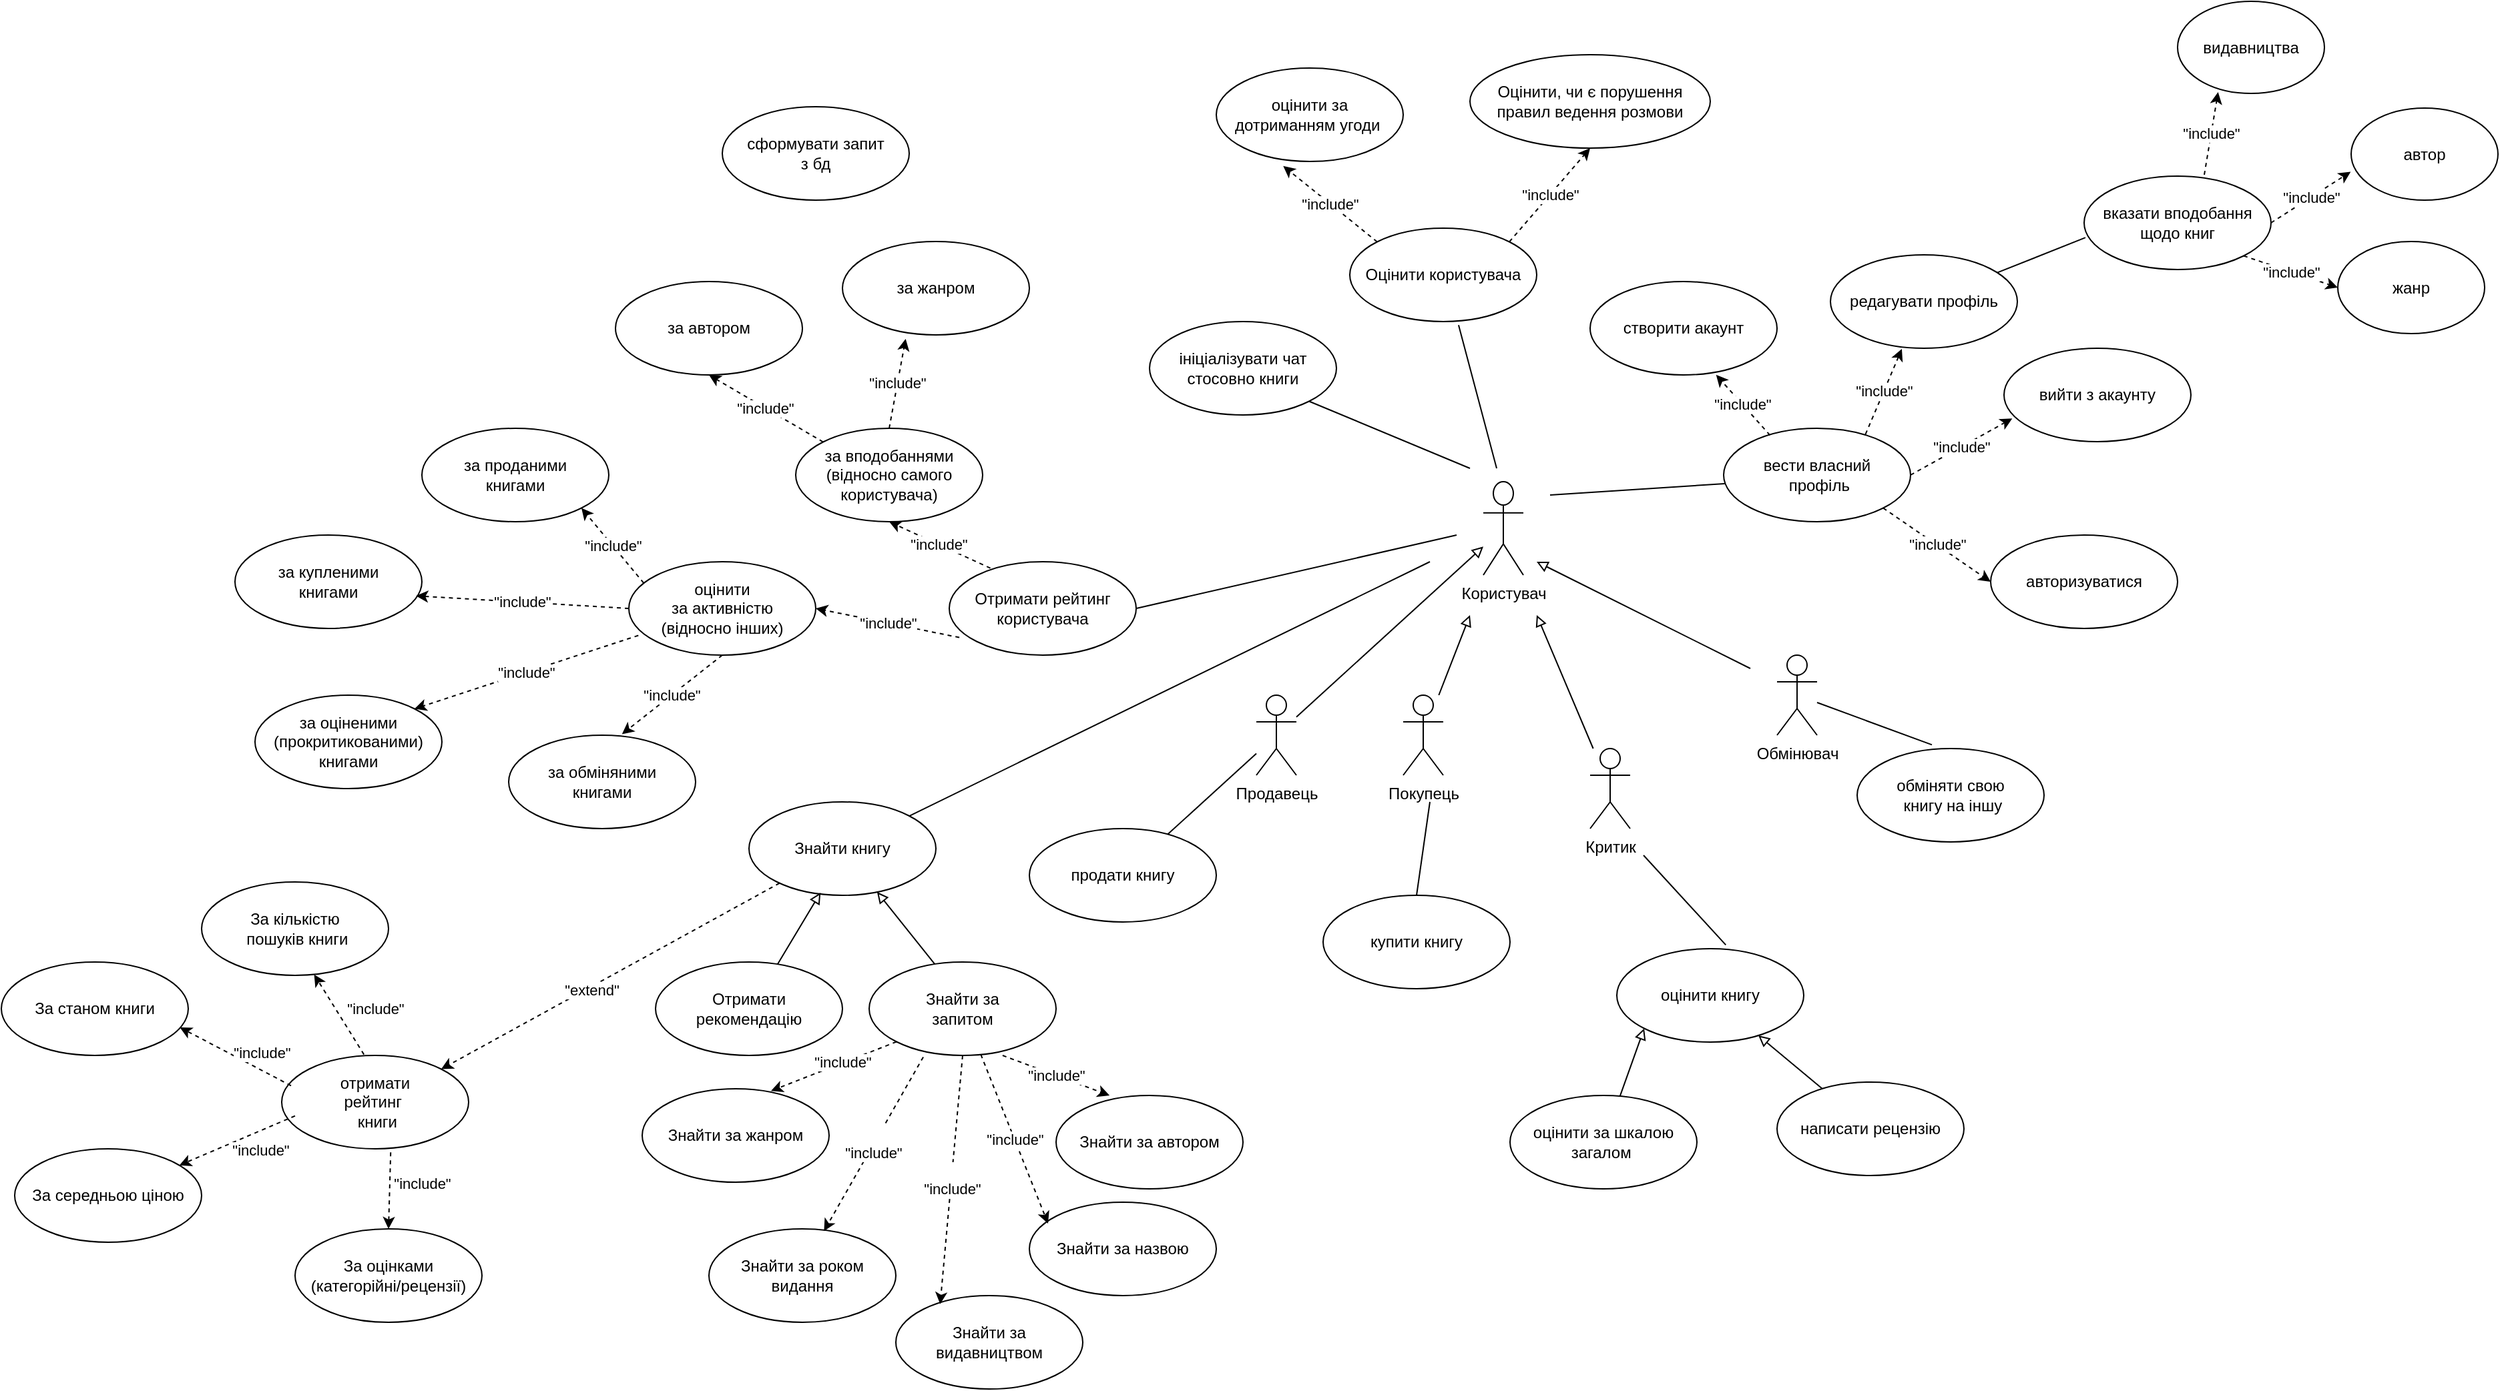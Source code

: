 <mxfile version="22.0.4" type="github">
  <diagram name="Page-1" id="PlRaamHKNmshIAI-MbCV">
    <mxGraphModel dx="2400" dy="1461" grid="1" gridSize="10" guides="1" tooltips="1" connect="1" arrows="1" fold="1" page="1" pageScale="1" pageWidth="850" pageHeight="1100" math="0" shadow="0">
      <root>
        <mxCell id="0" />
        <mxCell id="1" parent="0" />
        <mxCell id="7-uCfjUR-_uSP8bJXize-2" value="Користувач" style="shape=umlActor;verticalLabelPosition=bottom;verticalAlign=top;html=1;" parent="1" vertex="1">
          <mxGeometry x="230" y="130" width="30" height="70" as="geometry" />
        </mxCell>
        <mxCell id="7-uCfjUR-_uSP8bJXize-10" style="rounded=0;orthogonalLoop=1;jettySize=auto;html=1;endArrow=block;endFill=0;" parent="1" source="7-uCfjUR-_uSP8bJXize-3" target="7-uCfjUR-_uSP8bJXize-2" edge="1">
          <mxGeometry relative="1" as="geometry" />
        </mxCell>
        <mxCell id="7-uCfjUR-_uSP8bJXize-3" value="Продавець" style="shape=umlActor;verticalLabelPosition=bottom;verticalAlign=top;html=1;" parent="1" vertex="1">
          <mxGeometry x="60" y="290" width="30" height="60" as="geometry" />
        </mxCell>
        <mxCell id="7-uCfjUR-_uSP8bJXize-11" style="rounded=0;orthogonalLoop=1;jettySize=auto;html=1;endArrow=block;endFill=0;" parent="1" source="7-uCfjUR-_uSP8bJXize-6" edge="1">
          <mxGeometry relative="1" as="geometry">
            <mxPoint x="220" y="230" as="targetPoint" />
          </mxGeometry>
        </mxCell>
        <mxCell id="7-uCfjUR-_uSP8bJXize-6" value="Покупець" style="shape=umlActor;verticalLabelPosition=bottom;verticalAlign=top;html=1;" parent="1" vertex="1">
          <mxGeometry x="170" y="290" width="30" height="60" as="geometry" />
        </mxCell>
        <mxCell id="7-uCfjUR-_uSP8bJXize-12" style="rounded=0;orthogonalLoop=1;jettySize=auto;html=1;endArrow=block;endFill=0;" parent="1" source="7-uCfjUR-_uSP8bJXize-7" edge="1">
          <mxGeometry relative="1" as="geometry">
            <mxPoint x="270" y="230" as="targetPoint" />
          </mxGeometry>
        </mxCell>
        <mxCell id="7-uCfjUR-_uSP8bJXize-7" value="Критик" style="shape=umlActor;verticalLabelPosition=bottom;verticalAlign=top;html=1;" parent="1" vertex="1">
          <mxGeometry x="310" y="330" width="30" height="60" as="geometry" />
        </mxCell>
        <mxCell id="7-uCfjUR-_uSP8bJXize-9" value="Обмінювач" style="shape=umlActor;verticalLabelPosition=bottom;verticalAlign=top;html=1;" parent="1" vertex="1">
          <mxGeometry x="450" y="260" width="30" height="60" as="geometry" />
        </mxCell>
        <mxCell id="7-uCfjUR-_uSP8bJXize-13" style="rounded=0;orthogonalLoop=1;jettySize=auto;html=1;endArrow=block;endFill=0;" parent="1" edge="1">
          <mxGeometry relative="1" as="geometry">
            <mxPoint x="270" y="190" as="targetPoint" />
            <mxPoint x="430" y="270" as="sourcePoint" />
          </mxGeometry>
        </mxCell>
        <mxCell id="7-uCfjUR-_uSP8bJXize-15" value="створити акаунт" style="ellipse;whiteSpace=wrap;html=1;" parent="1" vertex="1">
          <mxGeometry x="310" y="-20" width="140" height="70" as="geometry" />
        </mxCell>
        <mxCell id="7-uCfjUR-_uSP8bJXize-16" value="авторизуватися" style="ellipse;whiteSpace=wrap;html=1;" parent="1" vertex="1">
          <mxGeometry x="610" y="170" width="140" height="70" as="geometry" />
        </mxCell>
        <mxCell id="7-uCfjUR-_uSP8bJXize-17" value="редагувати профіль" style="ellipse;whiteSpace=wrap;html=1;" parent="1" vertex="1">
          <mxGeometry x="490" y="-40" width="140" height="70" as="geometry" />
        </mxCell>
        <mxCell id="7-uCfjUR-_uSP8bJXize-18" value="вийти з акаунту" style="ellipse;whiteSpace=wrap;html=1;" parent="1" vertex="1">
          <mxGeometry x="620" y="30" width="140" height="70" as="geometry" />
        </mxCell>
        <mxCell id="7-uCfjUR-_uSP8bJXize-20" value="продати книгу" style="ellipse;whiteSpace=wrap;html=1;" parent="1" vertex="1">
          <mxGeometry x="-110" y="390" width="140" height="70" as="geometry" />
        </mxCell>
        <mxCell id="7-uCfjUR-_uSP8bJXize-21" value="купити книгу" style="ellipse;whiteSpace=wrap;html=1;" parent="1" vertex="1">
          <mxGeometry x="110" y="440" width="140" height="70" as="geometry" />
        </mxCell>
        <mxCell id="7-uCfjUR-_uSP8bJXize-23" value="оцінити книгу" style="ellipse;whiteSpace=wrap;html=1;" parent="1" vertex="1">
          <mxGeometry x="330" y="480" width="140" height="70" as="geometry" />
        </mxCell>
        <mxCell id="7-uCfjUR-_uSP8bJXize-24" value="Отримати рейтинг користувача" style="ellipse;whiteSpace=wrap;html=1;" parent="1" vertex="1">
          <mxGeometry x="-170" y="190" width="140" height="70" as="geometry" />
        </mxCell>
        <mxCell id="7-uCfjUR-_uSP8bJXize-29" style="rounded=0;orthogonalLoop=1;jettySize=auto;html=1;endArrow=none;endFill=0;entryX=0.019;entryY=0.591;entryDx=0;entryDy=0;entryPerimeter=0;" parent="1" target="BU4Vp2ihJxP2OycMbJh8-43" edge="1">
          <mxGeometry relative="1" as="geometry">
            <mxPoint x="280" y="140" as="sourcePoint" />
            <mxPoint x="454" y="233" as="targetPoint" />
          </mxGeometry>
        </mxCell>
        <mxCell id="7-uCfjUR-_uSP8bJXize-32" style="rounded=0;orthogonalLoop=1;jettySize=auto;html=1;endArrow=none;endFill=0;entryX=0.583;entryY=-0.04;entryDx=0;entryDy=0;entryPerimeter=0;" parent="1" target="7-uCfjUR-_uSP8bJXize-23" edge="1">
          <mxGeometry relative="1" as="geometry">
            <mxPoint x="350" y="410" as="sourcePoint" />
            <mxPoint x="424" y="445" as="targetPoint" />
          </mxGeometry>
        </mxCell>
        <mxCell id="7-uCfjUR-_uSP8bJXize-33" style="rounded=0;orthogonalLoop=1;jettySize=auto;html=1;endArrow=none;endFill=0;entryX=0.5;entryY=0;entryDx=0;entryDy=0;" parent="1" target="7-uCfjUR-_uSP8bJXize-21" edge="1">
          <mxGeometry relative="1" as="geometry">
            <mxPoint x="190" y="370" as="sourcePoint" />
            <mxPoint x="434" y="455" as="targetPoint" />
          </mxGeometry>
        </mxCell>
        <mxCell id="7-uCfjUR-_uSP8bJXize-37" style="rounded=0;orthogonalLoop=1;jettySize=auto;html=1;endArrow=none;endFill=0;" parent="1" source="7-uCfjUR-_uSP8bJXize-3" target="7-uCfjUR-_uSP8bJXize-20" edge="1">
          <mxGeometry relative="1" as="geometry">
            <mxPoint x="320" y="403" as="sourcePoint" />
            <mxPoint x="312" y="547" as="targetPoint" />
          </mxGeometry>
        </mxCell>
        <mxCell id="7-uCfjUR-_uSP8bJXize-39" style="rounded=0;orthogonalLoop=1;jettySize=auto;html=1;endArrow=none;endFill=0;entryX=1;entryY=0.5;entryDx=0;entryDy=0;" parent="1" target="7-uCfjUR-_uSP8bJXize-24" edge="1">
          <mxGeometry relative="1" as="geometry">
            <mxPoint x="210" y="170" as="sourcePoint" />
            <mxPoint x="332" y="567" as="targetPoint" />
          </mxGeometry>
        </mxCell>
        <mxCell id="7-uCfjUR-_uSP8bJXize-40" value="обміняти свою&lt;br&gt;&amp;nbsp;книгу на іншу" style="ellipse;whiteSpace=wrap;html=1;" parent="1" vertex="1">
          <mxGeometry x="510" y="330" width="140" height="70" as="geometry" />
        </mxCell>
        <mxCell id="7-uCfjUR-_uSP8bJXize-41" style="rounded=0;orthogonalLoop=1;jettySize=auto;html=1;endArrow=none;endFill=0;entryX=0.4;entryY=-0.04;entryDx=0;entryDy=0;entryPerimeter=0;" parent="1" source="7-uCfjUR-_uSP8bJXize-9" target="7-uCfjUR-_uSP8bJXize-40" edge="1">
          <mxGeometry relative="1" as="geometry">
            <mxPoint x="620" y="410" as="sourcePoint" />
            <mxPoint x="342" y="577" as="targetPoint" />
          </mxGeometry>
        </mxCell>
        <mxCell id="7-uCfjUR-_uSP8bJXize-42" value="ініціалізувати чат стосовно книги" style="ellipse;whiteSpace=wrap;html=1;" parent="1" vertex="1">
          <mxGeometry x="-20" y="10" width="140" height="70" as="geometry" />
        </mxCell>
        <mxCell id="7-uCfjUR-_uSP8bJXize-43" style="rounded=0;orthogonalLoop=1;jettySize=auto;html=1;endArrow=none;endFill=0;entryX=1;entryY=1;entryDx=0;entryDy=0;" parent="1" target="7-uCfjUR-_uSP8bJXize-42" edge="1">
          <mxGeometry relative="1" as="geometry">
            <mxPoint x="220" y="120" as="sourcePoint" />
            <mxPoint x="352" y="587" as="targetPoint" />
          </mxGeometry>
        </mxCell>
        <mxCell id="BU4Vp2ihJxP2OycMbJh8-3" style="rounded=0;orthogonalLoop=1;jettySize=auto;html=1;entryX=0;entryY=1;entryDx=0;entryDy=0;endArrow=block;endFill=0;" parent="1" source="BU4Vp2ihJxP2OycMbJh8-1" target="7-uCfjUR-_uSP8bJXize-23" edge="1">
          <mxGeometry relative="1" as="geometry" />
        </mxCell>
        <mxCell id="BU4Vp2ihJxP2OycMbJh8-1" value="оцінити за шкалою загалом&amp;nbsp;" style="ellipse;whiteSpace=wrap;html=1;" parent="1" vertex="1">
          <mxGeometry x="250" y="590" width="140" height="70" as="geometry" />
        </mxCell>
        <mxCell id="BU4Vp2ihJxP2OycMbJh8-4" style="rounded=0;orthogonalLoop=1;jettySize=auto;html=1;endArrow=block;endFill=0;" parent="1" source="BU4Vp2ihJxP2OycMbJh8-2" target="7-uCfjUR-_uSP8bJXize-23" edge="1">
          <mxGeometry relative="1" as="geometry" />
        </mxCell>
        <mxCell id="BU4Vp2ihJxP2OycMbJh8-2" value="написати рецензію" style="ellipse;whiteSpace=wrap;html=1;" parent="1" vertex="1">
          <mxGeometry x="450" y="580" width="140" height="70" as="geometry" />
        </mxCell>
        <mxCell id="BU4Vp2ihJxP2OycMbJh8-5" value="Знайти книгу" style="ellipse;whiteSpace=wrap;html=1;" parent="1" vertex="1">
          <mxGeometry x="-320" y="370" width="140" height="70" as="geometry" />
        </mxCell>
        <mxCell id="BU4Vp2ihJxP2OycMbJh8-6" value="Знайти за автором" style="ellipse;whiteSpace=wrap;html=1;" parent="1" vertex="1">
          <mxGeometry x="-90" y="590" width="140" height="70" as="geometry" />
        </mxCell>
        <mxCell id="BU4Vp2ihJxP2OycMbJh8-7" value="Знайти за жанром" style="ellipse;whiteSpace=wrap;html=1;" parent="1" vertex="1">
          <mxGeometry x="-400" y="585" width="140" height="70" as="geometry" />
        </mxCell>
        <mxCell id="BU4Vp2ihJxP2OycMbJh8-8" value="Знайти за видавництвом" style="ellipse;whiteSpace=wrap;html=1;" parent="1" vertex="1">
          <mxGeometry x="-210" y="740" width="140" height="70" as="geometry" />
        </mxCell>
        <mxCell id="BU4Vp2ihJxP2OycMbJh8-9" value="Знайти за роком видання" style="ellipse;whiteSpace=wrap;html=1;" parent="1" vertex="1">
          <mxGeometry x="-350" y="690" width="140" height="70" as="geometry" />
        </mxCell>
        <mxCell id="BU4Vp2ihJxP2OycMbJh8-10" value="Знайти за назвою" style="ellipse;whiteSpace=wrap;html=1;" parent="1" vertex="1">
          <mxGeometry x="-110" y="670" width="140" height="70" as="geometry" />
        </mxCell>
        <mxCell id="BU4Vp2ihJxP2OycMbJh8-12" value="Отримати &lt;br&gt;рекомендацію" style="ellipse;whiteSpace=wrap;html=1;" parent="1" vertex="1">
          <mxGeometry x="-390" y="490" width="140" height="70" as="geometry" />
        </mxCell>
        <mxCell id="BU4Vp2ihJxP2OycMbJh8-13" value="Знайти за &lt;br&gt;запитом" style="ellipse;whiteSpace=wrap;html=1;" parent="1" vertex="1">
          <mxGeometry x="-230" y="490" width="140" height="70" as="geometry" />
        </mxCell>
        <mxCell id="BU4Vp2ihJxP2OycMbJh8-17" style="rounded=0;orthogonalLoop=1;jettySize=auto;html=1;exitX=0;exitY=1;exitDx=0;exitDy=0;entryX=0.689;entryY=0.023;entryDx=0;entryDy=0;entryPerimeter=0;dashed=1;" parent="1" source="BU4Vp2ihJxP2OycMbJh8-13" target="BU4Vp2ihJxP2OycMbJh8-7" edge="1">
          <mxGeometry relative="1" as="geometry" />
        </mxCell>
        <mxCell id="BU4Vp2ihJxP2OycMbJh8-22" value="&quot;include&quot;" style="edgeLabel;html=1;align=center;verticalAlign=middle;resizable=0;points=[];" parent="BU4Vp2ihJxP2OycMbJh8-17" vertex="1" connectable="0">
          <mxGeometry x="0.253" y="-3" relative="1" as="geometry">
            <mxPoint x="19" y="-5" as="offset" />
          </mxGeometry>
        </mxCell>
        <mxCell id="BU4Vp2ihJxP2OycMbJh8-18" value="&quot;include&quot;" style="rounded=0;orthogonalLoop=1;jettySize=auto;html=1;entryX=0.286;entryY=0;entryDx=0;entryDy=0;entryPerimeter=0;dashed=1;exitX=0.714;exitY=1;exitDx=0;exitDy=0;exitPerimeter=0;" parent="1" source="BU4Vp2ihJxP2OycMbJh8-13" target="BU4Vp2ihJxP2OycMbJh8-6" edge="1">
          <mxGeometry x="0.006" relative="1" as="geometry">
            <mxPoint x="-130" y="550" as="sourcePoint" />
            <mxPoint x="-224" y="602" as="targetPoint" />
            <mxPoint as="offset" />
          </mxGeometry>
        </mxCell>
        <mxCell id="BU4Vp2ihJxP2OycMbJh8-19" value="&lt;br&gt;&lt;span style=&quot;color: rgb(0, 0, 0); font-family: Helvetica; font-size: 11px; font-style: normal; font-variant-ligatures: normal; font-variant-caps: normal; font-weight: 400; letter-spacing: normal; orphans: 2; text-align: center; text-indent: 0px; text-transform: none; widows: 2; word-spacing: 0px; -webkit-text-stroke-width: 0px; background-color: rgb(255, 255, 255); text-decoration-thickness: initial; text-decoration-style: initial; text-decoration-color: initial; float: none; display: inline !important;&quot;&gt;&quot;include&quot;&lt;/span&gt;&lt;br&gt;" style="rounded=0;orthogonalLoop=1;jettySize=auto;html=1;exitX=0.311;exitY=1.017;exitDx=0;exitDy=0;entryX=0.637;entryY=0.023;entryDx=0;entryDy=0;entryPerimeter=0;dashed=1;exitPerimeter=0;" parent="1" edge="1">
          <mxGeometry relative="1" as="geometry">
            <mxPoint x="-189.46" y="561.19" as="sourcePoint" />
            <mxPoint x="-263.82" y="691.61" as="targetPoint" />
          </mxGeometry>
        </mxCell>
        <mxCell id="BU4Vp2ihJxP2OycMbJh8-20" value="&lt;br&gt;&lt;span style=&quot;color: rgb(0, 0, 0); font-family: Helvetica; font-size: 11px; font-style: normal; font-variant-ligatures: normal; font-variant-caps: normal; font-weight: 400; letter-spacing: normal; orphans: 2; text-align: center; text-indent: 0px; text-transform: none; widows: 2; word-spacing: 0px; -webkit-text-stroke-width: 0px; background-color: rgb(255, 255, 255); text-decoration-thickness: initial; text-decoration-style: initial; text-decoration-color: initial; float: none; display: inline !important;&quot;&gt;&quot;include&quot;&lt;/span&gt;&lt;br&gt;" style="rounded=0;orthogonalLoop=1;jettySize=auto;html=1;exitX=0.5;exitY=1;exitDx=0;exitDy=0;entryX=0.237;entryY=0.091;entryDx=0;entryDy=0;entryPerimeter=0;dashed=1;" parent="1" source="BU4Vp2ihJxP2OycMbJh8-13" target="BU4Vp2ihJxP2OycMbJh8-8" edge="1">
          <mxGeometry relative="1" as="geometry">
            <mxPoint x="-179" y="580" as="sourcePoint" />
            <mxPoint x="-204" y="622" as="targetPoint" />
          </mxGeometry>
        </mxCell>
        <mxCell id="BU4Vp2ihJxP2OycMbJh8-21" value="&quot;include&quot;" style="rounded=0;orthogonalLoop=1;jettySize=auto;html=1;entryX=0.1;entryY=0.229;entryDx=0;entryDy=0;entryPerimeter=0;dashed=1;" parent="1" source="BU4Vp2ihJxP2OycMbJh8-13" target="BU4Vp2ihJxP2OycMbJh8-10" edge="1">
          <mxGeometry relative="1" as="geometry">
            <mxPoint x="-169" y="590" as="sourcePoint" />
            <mxPoint x="-194" y="632" as="targetPoint" />
          </mxGeometry>
        </mxCell>
        <mxCell id="BU4Vp2ihJxP2OycMbJh8-24" style="rounded=0;orthogonalLoop=1;jettySize=auto;html=1;endArrow=block;endFill=0;exitX=0.351;exitY=0.023;exitDx=0;exitDy=0;exitPerimeter=0;" parent="1" source="BU4Vp2ihJxP2OycMbJh8-13" target="BU4Vp2ihJxP2OycMbJh8-5" edge="1">
          <mxGeometry relative="1" as="geometry">
            <mxPoint x="206" y="643" as="sourcePoint" />
            <mxPoint x="170" y="580" as="targetPoint" />
          </mxGeometry>
        </mxCell>
        <mxCell id="BU4Vp2ihJxP2OycMbJh8-25" style="rounded=0;orthogonalLoop=1;jettySize=auto;html=1;endArrow=block;endFill=0;exitX=0.653;exitY=0.023;exitDx=0;exitDy=0;exitPerimeter=0;entryX=0.383;entryY=0.971;entryDx=0;entryDy=0;entryPerimeter=0;" parent="1" source="BU4Vp2ihJxP2OycMbJh8-12" target="BU4Vp2ihJxP2OycMbJh8-5" edge="1">
          <mxGeometry relative="1" as="geometry">
            <mxPoint x="-171" y="502" as="sourcePoint" />
            <mxPoint x="-214" y="447" as="targetPoint" />
          </mxGeometry>
        </mxCell>
        <mxCell id="BU4Vp2ihJxP2OycMbJh8-26" value="оцінити &lt;br&gt;за активністю&lt;br&gt;(відносно інших)" style="ellipse;whiteSpace=wrap;html=1;" parent="1" vertex="1">
          <mxGeometry x="-410" y="190" width="140" height="70" as="geometry" />
        </mxCell>
        <mxCell id="BU4Vp2ihJxP2OycMbJh8-27" value="за вподобаннями&lt;br&gt;(відносно самого користувача)" style="ellipse;whiteSpace=wrap;html=1;" parent="1" vertex="1">
          <mxGeometry x="-285" y="90" width="140" height="70" as="geometry" />
        </mxCell>
        <mxCell id="BU4Vp2ihJxP2OycMbJh8-29" value="&quot;include&quot;" style="rounded=0;orthogonalLoop=1;jettySize=auto;html=1;entryX=1;entryY=0.5;entryDx=0;entryDy=0;dashed=1;exitX=0.054;exitY=0.811;exitDx=0;exitDy=0;exitPerimeter=0;" parent="1" source="7-uCfjUR-_uSP8bJXize-24" target="BU4Vp2ihJxP2OycMbJh8-26" edge="1">
          <mxGeometry x="0.006" relative="1" as="geometry">
            <mxPoint x="-120" y="570" as="sourcePoint" />
            <mxPoint x="-40" y="600" as="targetPoint" />
            <mxPoint as="offset" />
          </mxGeometry>
        </mxCell>
        <mxCell id="BU4Vp2ihJxP2OycMbJh8-30" value="&quot;include&quot;" style="rounded=0;orthogonalLoop=1;jettySize=auto;html=1;entryX=0.5;entryY=1;entryDx=0;entryDy=0;dashed=1;exitX=0.22;exitY=0.069;exitDx=0;exitDy=0;exitPerimeter=0;" parent="1" source="7-uCfjUR-_uSP8bJXize-24" target="BU4Vp2ihJxP2OycMbJh8-27" edge="1">
          <mxGeometry x="0.015" relative="1" as="geometry">
            <mxPoint x="-112" y="217" as="sourcePoint" />
            <mxPoint x="-210" y="235" as="targetPoint" />
            <mxPoint as="offset" />
          </mxGeometry>
        </mxCell>
        <mxCell id="BU4Vp2ihJxP2OycMbJh8-31" value="за жанром" style="ellipse;whiteSpace=wrap;html=1;" parent="1" vertex="1">
          <mxGeometry x="-250" y="-50" width="140" height="70" as="geometry" />
        </mxCell>
        <mxCell id="BU4Vp2ihJxP2OycMbJh8-32" value="за автором" style="ellipse;whiteSpace=wrap;html=1;" parent="1" vertex="1">
          <mxGeometry x="-420" y="-20" width="140" height="70" as="geometry" />
        </mxCell>
        <mxCell id="BU4Vp2ihJxP2OycMbJh8-34" value="за проданими &lt;br&gt;книгами" style="ellipse;whiteSpace=wrap;html=1;" parent="1" vertex="1">
          <mxGeometry x="-565" y="90" width="140" height="70" as="geometry" />
        </mxCell>
        <mxCell id="BU4Vp2ihJxP2OycMbJh8-35" value="за обміняними&lt;br&gt;книгами" style="ellipse;whiteSpace=wrap;html=1;" parent="1" vertex="1">
          <mxGeometry x="-500" y="320" width="140" height="70" as="geometry" />
        </mxCell>
        <mxCell id="BU4Vp2ihJxP2OycMbJh8-36" value="за купленими&lt;br&gt;книгами" style="ellipse;whiteSpace=wrap;html=1;" parent="1" vertex="1">
          <mxGeometry x="-705" y="170" width="140" height="70" as="geometry" />
        </mxCell>
        <mxCell id="BU4Vp2ihJxP2OycMbJh8-37" value="за оціненими&lt;br&gt;(прокритикованими)&lt;br&gt;книгами" style="ellipse;whiteSpace=wrap;html=1;" parent="1" vertex="1">
          <mxGeometry x="-690" y="290" width="140" height="70" as="geometry" />
        </mxCell>
        <mxCell id="BU4Vp2ihJxP2OycMbJh8-38" value="&quot;include&quot;" style="rounded=0;orthogonalLoop=1;jettySize=auto;html=1;entryX=1;entryY=1;entryDx=0;entryDy=0;dashed=1;exitX=0.08;exitY=0.229;exitDx=0;exitDy=0;exitPerimeter=0;" parent="1" source="BU4Vp2ihJxP2OycMbJh8-26" target="BU4Vp2ihJxP2OycMbJh8-34" edge="1">
          <mxGeometry x="0.006" relative="1" as="geometry">
            <mxPoint x="-112" y="217" as="sourcePoint" />
            <mxPoint x="-210" y="235" as="targetPoint" />
            <mxPoint as="offset" />
          </mxGeometry>
        </mxCell>
        <mxCell id="BU4Vp2ihJxP2OycMbJh8-39" value="&quot;include&quot;" style="rounded=0;orthogonalLoop=1;jettySize=auto;html=1;entryX=0.969;entryY=0.651;entryDx=0;entryDy=0;dashed=1;exitX=0;exitY=0.5;exitDx=0;exitDy=0;entryPerimeter=0;" parent="1" source="BU4Vp2ihJxP2OycMbJh8-26" target="BU4Vp2ihJxP2OycMbJh8-36" edge="1">
          <mxGeometry x="0.006" relative="1" as="geometry">
            <mxPoint x="-102" y="227" as="sourcePoint" />
            <mxPoint x="-200" y="245" as="targetPoint" />
            <mxPoint as="offset" />
          </mxGeometry>
        </mxCell>
        <mxCell id="BU4Vp2ihJxP2OycMbJh8-40" value="&quot;include&quot;" style="rounded=0;orthogonalLoop=1;jettySize=auto;html=1;entryX=1;entryY=0;entryDx=0;entryDy=0;dashed=1;exitX=0.051;exitY=0.789;exitDx=0;exitDy=0;exitPerimeter=0;" parent="1" source="BU4Vp2ihJxP2OycMbJh8-26" target="BU4Vp2ihJxP2OycMbJh8-37" edge="1">
          <mxGeometry x="0.006" relative="1" as="geometry">
            <mxPoint x="-92" y="237" as="sourcePoint" />
            <mxPoint x="-190" y="255" as="targetPoint" />
            <mxPoint as="offset" />
          </mxGeometry>
        </mxCell>
        <mxCell id="BU4Vp2ihJxP2OycMbJh8-41" value="&quot;include&quot;" style="rounded=0;orthogonalLoop=1;jettySize=auto;html=1;entryX=0.606;entryY=-0.011;entryDx=0;entryDy=0;dashed=1;exitX=0.5;exitY=1;exitDx=0;exitDy=0;entryPerimeter=0;" parent="1" source="BU4Vp2ihJxP2OycMbJh8-26" target="BU4Vp2ihJxP2OycMbJh8-35" edge="1">
          <mxGeometry x="0.006" relative="1" as="geometry">
            <mxPoint x="-82" y="247" as="sourcePoint" />
            <mxPoint x="-180" y="265" as="targetPoint" />
            <mxPoint as="offset" />
          </mxGeometry>
        </mxCell>
        <mxCell id="BU4Vp2ihJxP2OycMbJh8-43" value="вести власний&lt;br&gt;&amp;nbsp;профіль" style="ellipse;whiteSpace=wrap;html=1;" parent="1" vertex="1">
          <mxGeometry x="410" y="90" width="140" height="70" as="geometry" />
        </mxCell>
        <mxCell id="BU4Vp2ihJxP2OycMbJh8-44" value="&quot;include&quot;" style="rounded=0;orthogonalLoop=1;jettySize=auto;html=1;entryX=0;entryY=0.5;entryDx=0;entryDy=0;dashed=1;exitX=1;exitY=1;exitDx=0;exitDy=0;" parent="1" source="BU4Vp2ihJxP2OycMbJh8-43" target="7-uCfjUR-_uSP8bJXize-16" edge="1">
          <mxGeometry x="0.006" relative="1" as="geometry">
            <mxPoint x="548" y="186" as="sourcePoint" />
            <mxPoint x="450" y="204" as="targetPoint" />
            <mxPoint as="offset" />
          </mxGeometry>
        </mxCell>
        <mxCell id="BU4Vp2ihJxP2OycMbJh8-45" value="&quot;include&quot;" style="rounded=0;orthogonalLoop=1;jettySize=auto;html=1;entryX=0.044;entryY=0.752;entryDx=0;entryDy=0;dashed=1;exitX=1;exitY=0.5;exitDx=0;exitDy=0;entryPerimeter=0;" parent="1" source="BU4Vp2ihJxP2OycMbJh8-43" target="7-uCfjUR-_uSP8bJXize-18" edge="1">
          <mxGeometry x="0.006" relative="1" as="geometry">
            <mxPoint x="539" y="160" as="sourcePoint" />
            <mxPoint x="620" y="215" as="targetPoint" />
            <mxPoint as="offset" />
          </mxGeometry>
        </mxCell>
        <mxCell id="BU4Vp2ihJxP2OycMbJh8-46" value="&quot;include&quot;" style="rounded=0;orthogonalLoop=1;jettySize=auto;html=1;entryX=0.382;entryY=1.007;entryDx=0;entryDy=0;dashed=1;exitX=0.759;exitY=0.064;exitDx=0;exitDy=0;exitPerimeter=0;entryPerimeter=0;" parent="1" source="BU4Vp2ihJxP2OycMbJh8-43" target="7-uCfjUR-_uSP8bJXize-17" edge="1">
          <mxGeometry x="0.006" relative="1" as="geometry">
            <mxPoint x="549" y="170" as="sourcePoint" />
            <mxPoint x="630" y="225" as="targetPoint" />
            <mxPoint as="offset" />
          </mxGeometry>
        </mxCell>
        <mxCell id="BU4Vp2ihJxP2OycMbJh8-47" value="&quot;include&quot;" style="rounded=0;orthogonalLoop=1;jettySize=auto;html=1;entryX=0.674;entryY=0.999;entryDx=0;entryDy=0;dashed=1;exitX=0.248;exitY=0.074;exitDx=0;exitDy=0;exitPerimeter=0;entryPerimeter=0;" parent="1" source="BU4Vp2ihJxP2OycMbJh8-43" target="7-uCfjUR-_uSP8bJXize-15" edge="1">
          <mxGeometry x="0.006" relative="1" as="geometry">
            <mxPoint x="559" y="180" as="sourcePoint" />
            <mxPoint x="640" y="235" as="targetPoint" />
            <mxPoint as="offset" />
          </mxGeometry>
        </mxCell>
        <mxCell id="BU4Vp2ihJxP2OycMbJh8-56" value="оцінити за &lt;br&gt;дотриманням угоди&amp;nbsp;" style="ellipse;whiteSpace=wrap;html=1;" parent="1" vertex="1">
          <mxGeometry x="30" y="-180" width="140" height="70" as="geometry" />
        </mxCell>
        <mxCell id="BU4Vp2ihJxP2OycMbJh8-57" value="Оцінити, чи є порушення правил ведення розмови" style="ellipse;whiteSpace=wrap;html=1;" parent="1" vertex="1">
          <mxGeometry x="220" y="-190" width="180" height="70" as="geometry" />
        </mxCell>
        <mxCell id="BU4Vp2ihJxP2OycMbJh8-58" value="Оцінити користувача" style="ellipse;whiteSpace=wrap;html=1;" parent="1" vertex="1">
          <mxGeometry x="130" y="-60" width="140" height="70" as="geometry" />
        </mxCell>
        <mxCell id="BU4Vp2ihJxP2OycMbJh8-60" value="&quot;include&quot;" style="rounded=0;orthogonalLoop=1;jettySize=auto;html=1;dashed=1;exitX=1;exitY=0;exitDx=0;exitDy=0;entryX=0.5;entryY=1;entryDx=0;entryDy=0;" parent="1" source="BU4Vp2ihJxP2OycMbJh8-58" target="BU4Vp2ihJxP2OycMbJh8-57" edge="1">
          <mxGeometry x="0.006" relative="1" as="geometry">
            <mxPoint x="500" y="130" as="sourcePoint" />
            <mxPoint x="880" y="260" as="targetPoint" />
            <mxPoint as="offset" />
          </mxGeometry>
        </mxCell>
        <mxCell id="BU4Vp2ihJxP2OycMbJh8-61" value="&quot;include&quot;" style="rounded=0;orthogonalLoop=1;jettySize=auto;html=1;dashed=1;exitX=0;exitY=0;exitDx=0;exitDy=0;entryX=0.358;entryY=1.048;entryDx=0;entryDy=0;entryPerimeter=0;" parent="1" source="BU4Vp2ihJxP2OycMbJh8-58" target="BU4Vp2ihJxP2OycMbJh8-56" edge="1">
          <mxGeometry x="0.006" relative="1" as="geometry">
            <mxPoint x="800" y="280" as="sourcePoint" />
            <mxPoint x="1040" y="285" as="targetPoint" />
            <mxPoint as="offset" />
          </mxGeometry>
        </mxCell>
        <mxCell id="BU4Vp2ihJxP2OycMbJh8-62" style="rounded=0;orthogonalLoop=1;jettySize=auto;html=1;endArrow=none;endFill=0;entryX=0.582;entryY=1.038;entryDx=0;entryDy=0;entryPerimeter=0;" parent="1" target="BU4Vp2ihJxP2OycMbJh8-58" edge="1">
          <mxGeometry relative="1" as="geometry">
            <mxPoint x="240" y="120" as="sourcePoint" />
            <mxPoint x="110" y="80" as="targetPoint" />
          </mxGeometry>
        </mxCell>
        <mxCell id="BU4Vp2ihJxP2OycMbJh8-65" value="&quot;include&quot;" style="rounded=0;orthogonalLoop=1;jettySize=auto;html=1;entryX=0.5;entryY=1;entryDx=0;entryDy=0;dashed=1;exitX=0;exitY=0;exitDx=0;exitDy=0;" parent="1" source="BU4Vp2ihJxP2OycMbJh8-27" target="BU4Vp2ihJxP2OycMbJh8-32" edge="1">
          <mxGeometry x="0.015" relative="1" as="geometry">
            <mxPoint x="-129" y="205" as="sourcePoint" />
            <mxPoint x="-205" y="170" as="targetPoint" />
            <mxPoint as="offset" />
          </mxGeometry>
        </mxCell>
        <mxCell id="BU4Vp2ihJxP2OycMbJh8-66" value="&quot;include&quot;" style="rounded=0;orthogonalLoop=1;jettySize=auto;html=1;entryX=0.338;entryY=1.042;entryDx=0;entryDy=0;dashed=1;exitX=0.5;exitY=0;exitDx=0;exitDy=0;entryPerimeter=0;" parent="1" source="BU4Vp2ihJxP2OycMbJh8-27" target="BU4Vp2ihJxP2OycMbJh8-31" edge="1">
          <mxGeometry x="0.015" relative="1" as="geometry">
            <mxPoint x="-119" y="215" as="sourcePoint" />
            <mxPoint x="-195" y="180" as="targetPoint" />
            <mxPoint as="offset" />
          </mxGeometry>
        </mxCell>
        <mxCell id="BU4Vp2ihJxP2OycMbJh8-67" value="вказати вподобання щодо книг" style="ellipse;whiteSpace=wrap;html=1;" parent="1" vertex="1">
          <mxGeometry x="680" y="-99" width="140" height="70" as="geometry" />
        </mxCell>
        <mxCell id="BU4Vp2ihJxP2OycMbJh8-70" style="rounded=0;orthogonalLoop=1;jettySize=auto;html=1;endArrow=none;endFill=0;entryX=0.007;entryY=0.658;entryDx=0;entryDy=0;entryPerimeter=0;" parent="1" source="7-uCfjUR-_uSP8bJXize-17" target="BU4Vp2ihJxP2OycMbJh8-67" edge="1">
          <mxGeometry relative="1" as="geometry">
            <mxPoint x="260" y="140" as="sourcePoint" />
            <mxPoint x="231" y="33" as="targetPoint" />
          </mxGeometry>
        </mxCell>
        <mxCell id="BU4Vp2ihJxP2OycMbJh8-71" value="жанр" style="ellipse;whiteSpace=wrap;html=1;" parent="1" vertex="1">
          <mxGeometry x="870" y="-50" width="110" height="69" as="geometry" />
        </mxCell>
        <mxCell id="BU4Vp2ihJxP2OycMbJh8-72" value="автор" style="ellipse;whiteSpace=wrap;html=1;" parent="1" vertex="1">
          <mxGeometry x="880" y="-150" width="110" height="69" as="geometry" />
        </mxCell>
        <mxCell id="BU4Vp2ihJxP2OycMbJh8-73" value="видавництва" style="ellipse;whiteSpace=wrap;html=1;" parent="1" vertex="1">
          <mxGeometry x="750" y="-230" width="110" height="69" as="geometry" />
        </mxCell>
        <mxCell id="BU4Vp2ihJxP2OycMbJh8-74" value="&quot;include&quot;" style="rounded=0;orthogonalLoop=1;jettySize=auto;html=1;entryX=0;entryY=0.5;entryDx=0;entryDy=0;dashed=1;exitX=1;exitY=1;exitDx=0;exitDy=0;" parent="1" source="BU4Vp2ihJxP2OycMbJh8-67" target="BU4Vp2ihJxP2OycMbJh8-71" edge="1">
          <mxGeometry x="0.006" relative="1" as="geometry">
            <mxPoint x="526" y="104" as="sourcePoint" />
            <mxPoint x="553" y="40" as="targetPoint" />
            <mxPoint as="offset" />
          </mxGeometry>
        </mxCell>
        <mxCell id="BU4Vp2ihJxP2OycMbJh8-75" value="&quot;include&quot;" style="rounded=0;orthogonalLoop=1;jettySize=auto;html=1;entryX=-0.003;entryY=0.692;entryDx=0;entryDy=0;dashed=1;exitX=1;exitY=0.5;exitDx=0;exitDy=0;entryPerimeter=0;" parent="1" source="BU4Vp2ihJxP2OycMbJh8-67" target="BU4Vp2ihJxP2OycMbJh8-72" edge="1">
          <mxGeometry x="0.006" relative="1" as="geometry">
            <mxPoint x="810" y="-29" as="sourcePoint" />
            <mxPoint x="880" y="-5" as="targetPoint" />
            <mxPoint as="offset" />
          </mxGeometry>
        </mxCell>
        <mxCell id="BU4Vp2ihJxP2OycMbJh8-76" value="&quot;include&quot;" style="rounded=0;orthogonalLoop=1;jettySize=auto;html=1;entryX=0.276;entryY=0.986;entryDx=0;entryDy=0;dashed=1;entryPerimeter=0;" parent="1" target="BU4Vp2ihJxP2OycMbJh8-73" edge="1">
          <mxGeometry x="0.006" relative="1" as="geometry">
            <mxPoint x="770" y="-100" as="sourcePoint" />
            <mxPoint x="890" y="5" as="targetPoint" />
            <mxPoint as="offset" />
          </mxGeometry>
        </mxCell>
        <mxCell id="BU4Vp2ihJxP2OycMbJh8-87" value="отримати &lt;br&gt;рейтинг&amp;nbsp;&lt;br&gt;&amp;nbsp;книги" style="ellipse;whiteSpace=wrap;html=1;" parent="1" vertex="1">
          <mxGeometry x="-670" y="560" width="140" height="70" as="geometry" />
        </mxCell>
        <mxCell id="BU4Vp2ihJxP2OycMbJh8-88" style="rounded=0;orthogonalLoop=1;jettySize=auto;html=1;entryX=1;entryY=0;entryDx=0;entryDy=0;dashed=1;" parent="1" source="BU4Vp2ihJxP2OycMbJh8-5" target="BU4Vp2ihJxP2OycMbJh8-87" edge="1">
          <mxGeometry relative="1" as="geometry">
            <mxPoint x="-435" y="543" as="sourcePoint" />
            <mxPoint x="-530" y="580" as="targetPoint" />
          </mxGeometry>
        </mxCell>
        <mxCell id="BU4Vp2ihJxP2OycMbJh8-89" value="&quot;extend&quot;" style="edgeLabel;html=1;align=center;verticalAlign=middle;resizable=0;points=[];" parent="BU4Vp2ihJxP2OycMbJh8-88" vertex="1" connectable="0">
          <mxGeometry x="0.253" y="-3" relative="1" as="geometry">
            <mxPoint x="19" y="-5" as="offset" />
          </mxGeometry>
        </mxCell>
        <mxCell id="BU4Vp2ihJxP2OycMbJh8-90" value="За середньою ціною" style="ellipse;whiteSpace=wrap;html=1;" parent="1" vertex="1">
          <mxGeometry x="-870" y="630" width="140" height="70" as="geometry" />
        </mxCell>
        <mxCell id="BU4Vp2ihJxP2OycMbJh8-91" value="За оцінками&lt;br&gt;(категорійні/рецензії)" style="ellipse;whiteSpace=wrap;html=1;" parent="1" vertex="1">
          <mxGeometry x="-660" y="690" width="140" height="70" as="geometry" />
        </mxCell>
        <mxCell id="BU4Vp2ihJxP2OycMbJh8-92" value="За станом книги" style="ellipse;whiteSpace=wrap;html=1;" parent="1" vertex="1">
          <mxGeometry x="-880" y="490" width="140" height="70" as="geometry" />
        </mxCell>
        <mxCell id="BU4Vp2ihJxP2OycMbJh8-93" value="За кількістю&lt;br&gt;&amp;nbsp;пошуків книги" style="ellipse;whiteSpace=wrap;html=1;" parent="1" vertex="1">
          <mxGeometry x="-730" y="430" width="140" height="70" as="geometry" />
        </mxCell>
        <mxCell id="BU4Vp2ihJxP2OycMbJh8-94" style="rounded=0;orthogonalLoop=1;jettySize=auto;html=1;exitX=0.44;exitY=-0.01;exitDx=0;exitDy=0;entryX=0.602;entryY=0.99;entryDx=0;entryDy=0;entryPerimeter=0;dashed=1;exitPerimeter=0;" parent="1" source="BU4Vp2ihJxP2OycMbJh8-87" target="BU4Vp2ihJxP2OycMbJh8-93" edge="1">
          <mxGeometry relative="1" as="geometry">
            <mxPoint x="-199" y="560" as="sourcePoint" />
            <mxPoint x="-294" y="597" as="targetPoint" />
          </mxGeometry>
        </mxCell>
        <mxCell id="BU4Vp2ihJxP2OycMbJh8-95" value="&quot;include&quot;" style="edgeLabel;html=1;align=center;verticalAlign=middle;resizable=0;points=[];" parent="BU4Vp2ihJxP2OycMbJh8-94" vertex="1" connectable="0">
          <mxGeometry x="0.253" y="-3" relative="1" as="geometry">
            <mxPoint x="29" y="5" as="offset" />
          </mxGeometry>
        </mxCell>
        <mxCell id="BU4Vp2ihJxP2OycMbJh8-96" style="rounded=0;orthogonalLoop=1;jettySize=auto;html=1;exitX=0.05;exitY=0.324;exitDx=0;exitDy=0;entryX=0.955;entryY=0.7;entryDx=0;entryDy=0;entryPerimeter=0;dashed=1;exitPerimeter=0;" parent="1" source="BU4Vp2ihJxP2OycMbJh8-87" target="BU4Vp2ihJxP2OycMbJh8-92" edge="1">
          <mxGeometry relative="1" as="geometry">
            <mxPoint x="-598" y="569" as="sourcePoint" />
            <mxPoint x="-636" y="509" as="targetPoint" />
          </mxGeometry>
        </mxCell>
        <mxCell id="BU4Vp2ihJxP2OycMbJh8-97" value="&quot;include&quot;" style="edgeLabel;html=1;align=center;verticalAlign=middle;resizable=0;points=[];" parent="BU4Vp2ihJxP2OycMbJh8-96" vertex="1" connectable="0">
          <mxGeometry x="0.253" y="-3" relative="1" as="geometry">
            <mxPoint x="29" y="5" as="offset" />
          </mxGeometry>
        </mxCell>
        <mxCell id="BU4Vp2ihJxP2OycMbJh8-98" style="rounded=0;orthogonalLoop=1;jettySize=auto;html=1;dashed=1;" parent="1" target="BU4Vp2ihJxP2OycMbJh8-90" edge="1">
          <mxGeometry relative="1" as="geometry">
            <mxPoint x="-660" y="605.31" as="sourcePoint" />
            <mxPoint x="-724.4" y="620.0" as="targetPoint" />
          </mxGeometry>
        </mxCell>
        <mxCell id="BU4Vp2ihJxP2OycMbJh8-99" value="&quot;include&quot;" style="edgeLabel;html=1;align=center;verticalAlign=middle;resizable=0;points=[];" parent="BU4Vp2ihJxP2OycMbJh8-98" vertex="1" connectable="0">
          <mxGeometry x="0.253" y="-3" relative="1" as="geometry">
            <mxPoint x="29" y="5" as="offset" />
          </mxGeometry>
        </mxCell>
        <mxCell id="BU4Vp2ihJxP2OycMbJh8-100" style="rounded=0;orthogonalLoop=1;jettySize=auto;html=1;exitX=0.583;exitY=1.038;exitDx=0;exitDy=0;entryX=0.5;entryY=0;entryDx=0;entryDy=0;dashed=1;exitPerimeter=0;" parent="1" source="BU4Vp2ihJxP2OycMbJh8-87" target="BU4Vp2ihJxP2OycMbJh8-91" edge="1">
          <mxGeometry relative="1" as="geometry">
            <mxPoint x="-578" y="589" as="sourcePoint" />
            <mxPoint x="-616" y="529" as="targetPoint" />
          </mxGeometry>
        </mxCell>
        <mxCell id="BU4Vp2ihJxP2OycMbJh8-101" value="&quot;include&quot;" style="edgeLabel;html=1;align=center;verticalAlign=middle;resizable=0;points=[];" parent="BU4Vp2ihJxP2OycMbJh8-100" vertex="1" connectable="0">
          <mxGeometry x="0.253" y="-3" relative="1" as="geometry">
            <mxPoint x="27" y="-13" as="offset" />
          </mxGeometry>
        </mxCell>
        <mxCell id="ThuzmBTWsO7RLtkjjt9v-1" value="" style="endArrow=none;html=1;rounded=0;" parent="1" source="BU4Vp2ihJxP2OycMbJh8-5" edge="1">
          <mxGeometry width="50" height="50" relative="1" as="geometry">
            <mxPoint x="-150" y="360" as="sourcePoint" />
            <mxPoint x="190" y="190" as="targetPoint" />
          </mxGeometry>
        </mxCell>
        <mxCell id="ThuzmBTWsO7RLtkjjt9v-4" value="сформувати запит&lt;br&gt;&amp;nbsp;з бд&amp;nbsp;" style="ellipse;whiteSpace=wrap;html=1;" parent="1" vertex="1">
          <mxGeometry x="-340" y="-151" width="140" height="70" as="geometry" />
        </mxCell>
      </root>
    </mxGraphModel>
  </diagram>
</mxfile>
